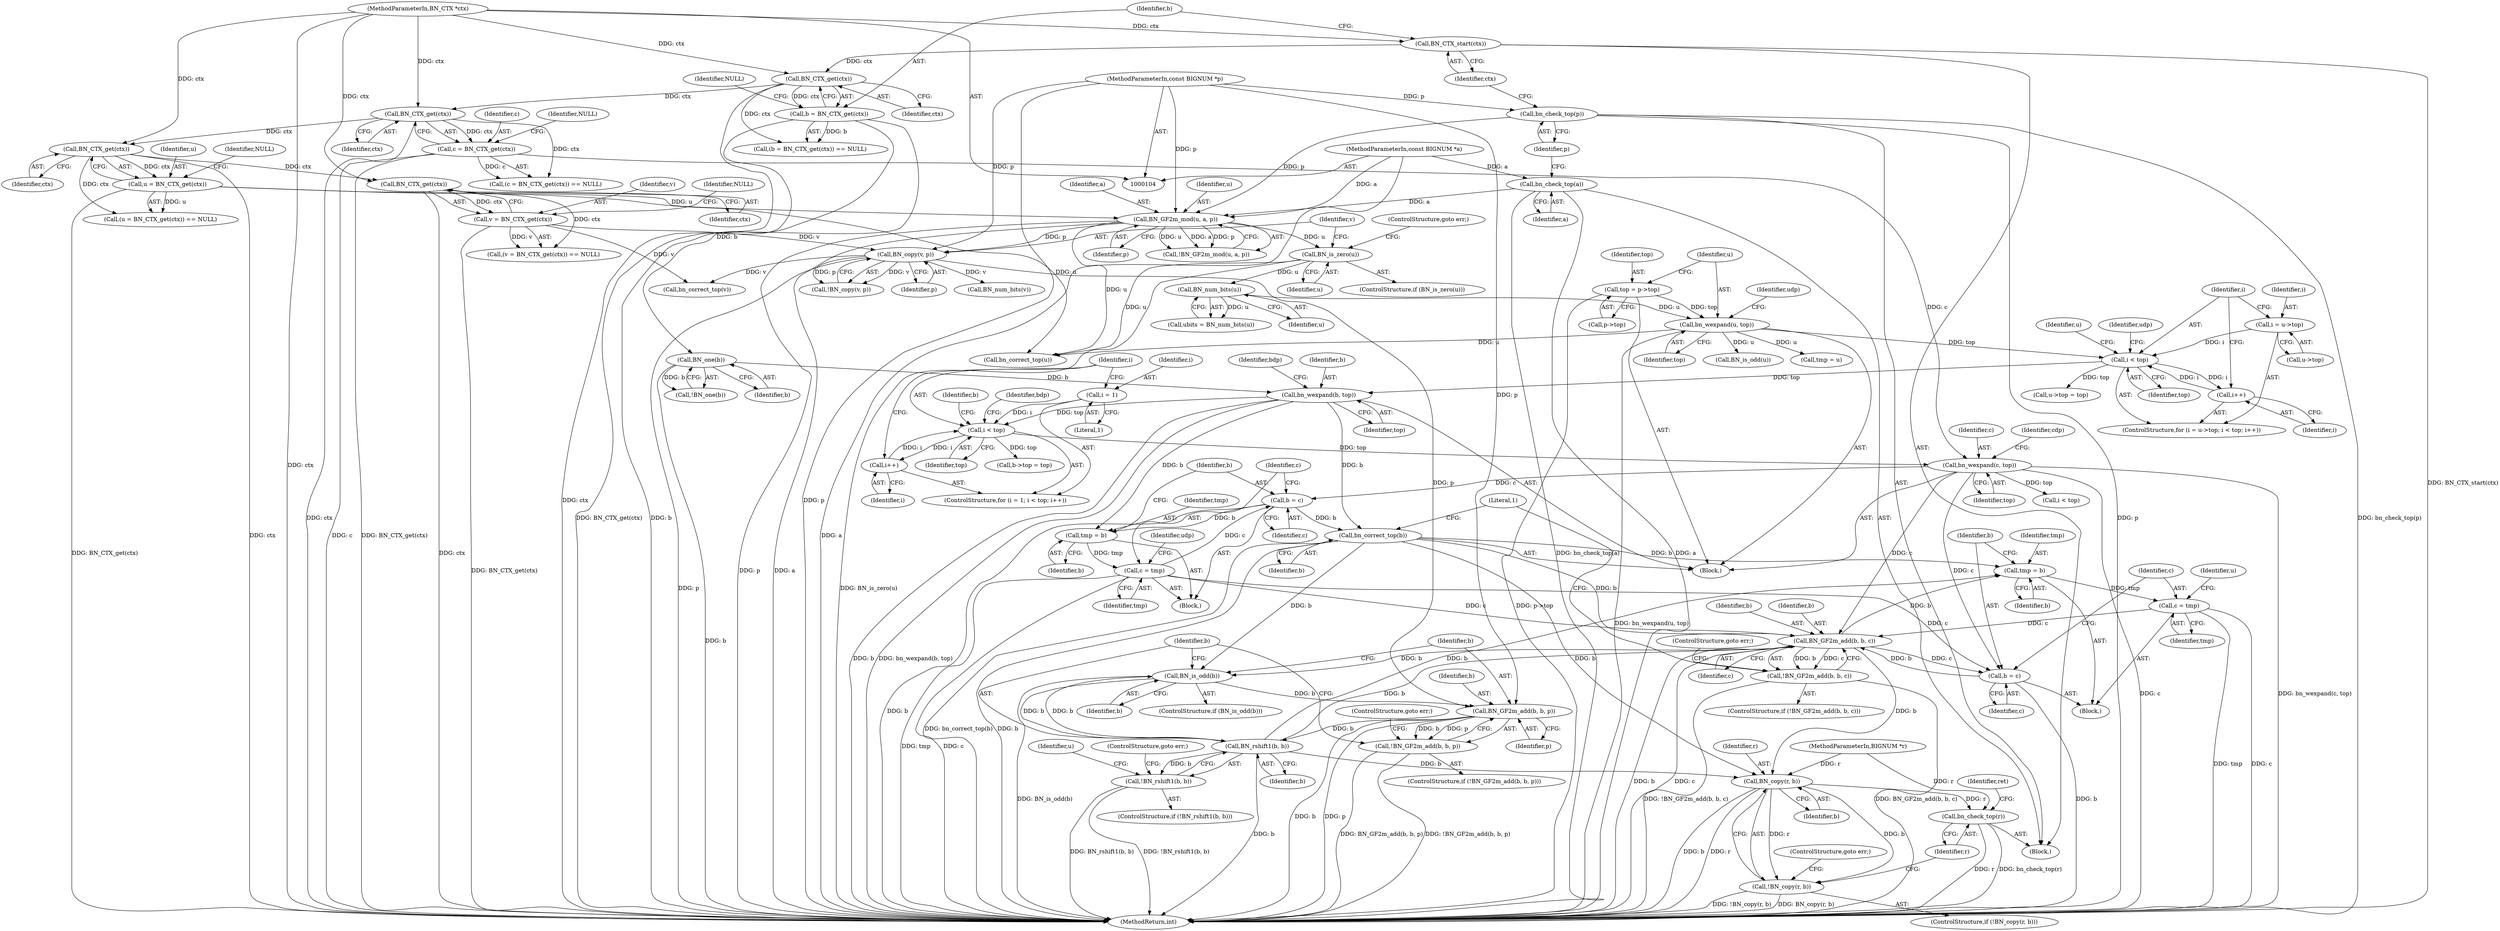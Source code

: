 digraph "0_openssl_4924b37ee01f71ae19c94a8934b80eeb2f677932@pointer" {
"1000621" [label="(Call,tmp = b)"];
"1000639" [label="(Call,BN_GF2m_add(b, b, c))"];
"1000596" [label="(Call,BN_rshift1(b, b))"];
"1000589" [label="(Call,BN_GF2m_add(b, b, p))"];
"1000584" [label="(Call,BN_is_odd(b))"];
"1000563" [label="(Call,bn_correct_top(b))"];
"1000240" [label="(Call,bn_wexpand(b, top))"];
"1000185" [label="(Call,BN_one(b))"];
"1000136" [label="(Call,b = BN_CTX_get(ctx))"];
"1000138" [label="(Call,BN_CTX_get(ctx))"];
"1000132" [label="(Call,BN_CTX_start(ctx))"];
"1000108" [label="(MethodParameterIn,BN_CTX *ctx)"];
"1000225" [label="(Call,i < top)"];
"1000220" [label="(Call,i = u->top)"];
"1000228" [label="(Call,i++)"];
"1000211" [label="(Call,bn_wexpand(u, top))"];
"1000194" [label="(Call,BN_num_bits(u))"];
"1000174" [label="(Call,BN_is_zero(u))"];
"1000168" [label="(Call,BN_GF2m_mod(u, a, p))"];
"1000152" [label="(Call,u = BN_CTX_get(ctx))"];
"1000154" [label="(Call,BN_CTX_get(ctx))"];
"1000146" [label="(Call,BN_CTX_get(ctx))"];
"1000128" [label="(Call,bn_check_top(a))"];
"1000106" [label="(MethodParameterIn,const BIGNUM *a)"];
"1000130" [label="(Call,bn_check_top(p))"];
"1000107" [label="(MethodParameterIn,const BIGNUM *p)"];
"1000202" [label="(Call,top = p->top)"];
"1000483" [label="(Call,b = c)"];
"1000272" [label="(Call,bn_wexpand(c, top))"];
"1000144" [label="(Call,c = BN_CTX_get(ctx))"];
"1000257" [label="(Call,i < top)"];
"1000254" [label="(Call,i = 1)"];
"1000260" [label="(Call,i++)"];
"1000486" [label="(Call,c = tmp)"];
"1000480" [label="(Call,tmp = b)"];
"1000179" [label="(Call,BN_copy(v, p))"];
"1000160" [label="(Call,v = BN_CTX_get(ctx))"];
"1000162" [label="(Call,BN_CTX_get(ctx))"];
"1000624" [label="(Call,b = c)"];
"1000627" [label="(Call,c = tmp)"];
"1000621" [label="(Call,tmp = b)"];
"1000588" [label="(Call,!BN_GF2m_add(b, b, p))"];
"1000595" [label="(Call,!BN_rshift1(b, b))"];
"1000646" [label="(Call,BN_copy(r, b))"];
"1000645" [label="(Call,!BN_copy(r, b))"];
"1000650" [label="(Call,bn_check_top(r))"];
"1000638" [label="(Call,!BN_GF2m_add(b, b, c))"];
"1000564" [label="(Identifier,b)"];
"1000242" [label="(Identifier,top)"];
"1000486" [label="(Call,c = tmp)"];
"1000128" [label="(Call,bn_check_top(a))"];
"1000220" [label="(Call,i = u->top)"];
"1000646" [label="(Call,BN_copy(r, b))"];
"1000258" [label="(Identifier,i)"];
"1000151" [label="(Call,(u = BN_CTX_get(ctx)) == NULL)"];
"1000186" [label="(Identifier,b)"];
"1000257" [label="(Call,i < top)"];
"1000232" [label="(Identifier,udp)"];
"1000273" [label="(Identifier,c)"];
"1000137" [label="(Identifier,b)"];
"1000212" [label="(Identifier,u)"];
"1000487" [label="(Identifier,c)"];
"1000213" [label="(Identifier,top)"];
"1000181" [label="(Identifier,p)"];
"1000219" [label="(ControlStructure,for (i = u->top; i < top; i++))"];
"1000156" [label="(Identifier,NULL)"];
"1000591" [label="(Identifier,b)"];
"1000664" [label="(MethodReturn,int)"];
"1000146" [label="(Call,BN_CTX_get(ctx))"];
"1000211" [label="(Call,bn_wexpand(u, top))"];
"1000178" [label="(Call,!BN_copy(v, p))"];
"1000240" [label="(Call,bn_wexpand(b, top))"];
"1000461" [label="(Block,)"];
"1000162" [label="(Call,BN_CTX_get(ctx))"];
"1000592" [label="(Identifier,p)"];
"1000228" [label="(Call,i++)"];
"1000587" [label="(ControlStructure,if (!BN_GF2m_add(b, b, p)))"];
"1000241" [label="(Identifier,b)"];
"1000195" [label="(Identifier,u)"];
"1000154" [label="(Call,BN_CTX_get(ctx))"];
"1000179" [label="(Call,BN_copy(v, p))"];
"1000585" [label="(Identifier,b)"];
"1000176" [label="(ControlStructure,goto err;)"];
"1000571" [label="(Identifier,u)"];
"1000639" [label="(Call,BN_GF2m_add(b, b, c))"];
"1000132" [label="(Call,BN_CTX_start(ctx))"];
"1000170" [label="(Identifier,a)"];
"1000647" [label="(Identifier,r)"];
"1000145" [label="(Identifier,c)"];
"1000484" [label="(Identifier,b)"];
"1000227" [label="(Identifier,top)"];
"1000144" [label="(Call,c = BN_CTX_get(ctx))"];
"1000637" [label="(ControlStructure,if (!BN_GF2m_add(b, b, c)))"];
"1000597" [label="(Identifier,b)"];
"1000649" [label="(ControlStructure,goto err;)"];
"1000595" [label="(Call,!BN_rshift1(b, b))"];
"1000593" [label="(ControlStructure,goto err;)"];
"1000143" [label="(Call,(c = BN_CTX_get(ctx)) == NULL)"];
"1000256" [label="(Literal,1)"];
"1000167" [label="(Call,!BN_GF2m_mod(u, a, p))"];
"1000215" [label="(Identifier,udp)"];
"1000483" [label="(Call,b = c)"];
"1000653" [label="(Identifier,ret)"];
"1000109" [label="(Block,)"];
"1000171" [label="(Identifier,p)"];
"1000189" [label="(Block,)"];
"1000596" [label="(Call,BN_rshift1(b, b))"];
"1000161" [label="(Identifier,v)"];
"1000626" [label="(Identifier,c)"];
"1000164" [label="(Identifier,NULL)"];
"1000650" [label="(Call,bn_check_top(r))"];
"1000136" [label="(Call,b = BN_CTX_get(ctx))"];
"1000160" [label="(Call,v = BN_CTX_get(ctx))"];
"1000169" [label="(Identifier,u)"];
"1000264" [label="(Identifier,bdp)"];
"1000488" [label="(Identifier,tmp)"];
"1000588" [label="(Call,!BN_GF2m_add(b, b, p))"];
"1000168" [label="(Call,BN_GF2m_mod(u, a, p))"];
"1000244" [label="(Identifier,bdp)"];
"1000272" [label="(Call,bn_wexpand(c, top))"];
"1000226" [label="(Identifier,i)"];
"1000642" [label="(Identifier,c)"];
"1000192" [label="(Call,ubits = BN_num_bits(u))"];
"1000260" [label="(Call,i++)"];
"1000644" [label="(ControlStructure,if (!BN_copy(r, b)))"];
"1000624" [label="(Call,b = c)"];
"1000648" [label="(Identifier,b)"];
"1000482" [label="(Identifier,b)"];
"1000175" [label="(Identifier,u)"];
"1000490" [label="(Identifier,udp)"];
"1000622" [label="(Identifier,tmp)"];
"1000130" [label="(Call,bn_check_top(p))"];
"1000629" [label="(Identifier,tmp)"];
"1000222" [label="(Call,u->top)"];
"1000155" [label="(Identifier,ctx)"];
"1000204" [label="(Call,p->top)"];
"1000485" [label="(Identifier,c)"];
"1000480" [label="(Call,tmp = b)"];
"1000148" [label="(Identifier,NULL)"];
"1000108" [label="(MethodParameterIn,BN_CTX *ctx)"];
"1000147" [label="(Identifier,ctx)"];
"1000621" [label="(Call,tmp = b)"];
"1000611" [label="(Block,)"];
"1000153" [label="(Identifier,u)"];
"1000133" [label="(Identifier,ctx)"];
"1000131" [label="(Identifier,p)"];
"1000107" [label="(MethodParameterIn,const BIGNUM *p)"];
"1000623" [label="(Identifier,b)"];
"1000106" [label="(MethodParameterIn,const BIGNUM *a)"];
"1000563" [label="(Call,bn_correct_top(b))"];
"1000269" [label="(Identifier,b)"];
"1000253" [label="(ControlStructure,for (i = 1; i < top; i++))"];
"1000274" [label="(Identifier,top)"];
"1000174" [label="(Call,BN_is_zero(u))"];
"1000152" [label="(Call,u = BN_CTX_get(ctx))"];
"1000276" [label="(Identifier,cdp)"];
"1000657" [label="(Call,bn_correct_top(u))"];
"1000105" [label="(MethodParameterIn,BIGNUM *r)"];
"1000259" [label="(Identifier,top)"];
"1000254" [label="(Call,i = 1)"];
"1000481" [label="(Identifier,tmp)"];
"1000139" [label="(Identifier,ctx)"];
"1000633" [label="(Identifier,u)"];
"1000221" [label="(Identifier,i)"];
"1000570" [label="(Call,BN_is_odd(u))"];
"1000267" [label="(Call,b->top = top)"];
"1000643" [label="(ControlStructure,goto err;)"];
"1000584" [label="(Call,BN_is_odd(b))"];
"1000627" [label="(Call,c = tmp)"];
"1000194" [label="(Call,BN_num_bits(u))"];
"1000180" [label="(Identifier,v)"];
"1000284" [label="(Call,i < top)"];
"1000225" [label="(Call,i < top)"];
"1000628" [label="(Identifier,c)"];
"1000140" [label="(Identifier,NULL)"];
"1000471" [label="(Call,tmp = u)"];
"1000184" [label="(Call,!BN_one(b))"];
"1000589" [label="(Call,BN_GF2m_add(b, b, p))"];
"1000135" [label="(Call,(b = BN_CTX_get(ctx)) == NULL)"];
"1000138" [label="(Call,BN_CTX_get(ctx))"];
"1000203" [label="(Identifier,top)"];
"1000237" [label="(Identifier,u)"];
"1000129" [label="(Identifier,a)"];
"1000229" [label="(Identifier,i)"];
"1000638" [label="(Call,!BN_GF2m_add(b, b, c))"];
"1000159" [label="(Call,(v = BN_CTX_get(ctx)) == NULL)"];
"1000255" [label="(Identifier,i)"];
"1000659" [label="(Call,bn_correct_top(v))"];
"1000163" [label="(Identifier,ctx)"];
"1000235" [label="(Call,u->top = top)"];
"1000202" [label="(Call,top = p->top)"];
"1000645" [label="(Call,!BN_copy(r, b))"];
"1000625" [label="(Identifier,b)"];
"1000598" [label="(Identifier,b)"];
"1000261" [label="(Identifier,i)"];
"1000599" [label="(ControlStructure,goto err;)"];
"1000173" [label="(ControlStructure,if (BN_is_zero(u)))"];
"1000651" [label="(Identifier,r)"];
"1000640" [label="(Identifier,b)"];
"1000566" [label="(Literal,1)"];
"1000185" [label="(Call,BN_one(b))"];
"1000199" [label="(Call,BN_num_bits(v))"];
"1000583" [label="(ControlStructure,if (BN_is_odd(b)))"];
"1000590" [label="(Identifier,b)"];
"1000641" [label="(Identifier,b)"];
"1000594" [label="(ControlStructure,if (!BN_rshift1(b, b)))"];
"1000621" -> "1000611"  [label="AST: "];
"1000621" -> "1000623"  [label="CFG: "];
"1000622" -> "1000621"  [label="AST: "];
"1000623" -> "1000621"  [label="AST: "];
"1000625" -> "1000621"  [label="CFG: "];
"1000639" -> "1000621"  [label="DDG: b"];
"1000596" -> "1000621"  [label="DDG: b"];
"1000563" -> "1000621"  [label="DDG: b"];
"1000621" -> "1000627"  [label="DDG: tmp"];
"1000639" -> "1000638"  [label="AST: "];
"1000639" -> "1000642"  [label="CFG: "];
"1000640" -> "1000639"  [label="AST: "];
"1000641" -> "1000639"  [label="AST: "];
"1000642" -> "1000639"  [label="AST: "];
"1000638" -> "1000639"  [label="CFG: "];
"1000639" -> "1000664"  [label="DDG: b"];
"1000639" -> "1000664"  [label="DDG: c"];
"1000639" -> "1000584"  [label="DDG: b"];
"1000639" -> "1000624"  [label="DDG: c"];
"1000639" -> "1000638"  [label="DDG: b"];
"1000639" -> "1000638"  [label="DDG: c"];
"1000596" -> "1000639"  [label="DDG: b"];
"1000563" -> "1000639"  [label="DDG: b"];
"1000624" -> "1000639"  [label="DDG: b"];
"1000627" -> "1000639"  [label="DDG: c"];
"1000272" -> "1000639"  [label="DDG: c"];
"1000486" -> "1000639"  [label="DDG: c"];
"1000639" -> "1000646"  [label="DDG: b"];
"1000596" -> "1000595"  [label="AST: "];
"1000596" -> "1000598"  [label="CFG: "];
"1000597" -> "1000596"  [label="AST: "];
"1000598" -> "1000596"  [label="AST: "];
"1000595" -> "1000596"  [label="CFG: "];
"1000596" -> "1000664"  [label="DDG: b"];
"1000596" -> "1000584"  [label="DDG: b"];
"1000596" -> "1000595"  [label="DDG: b"];
"1000589" -> "1000596"  [label="DDG: b"];
"1000584" -> "1000596"  [label="DDG: b"];
"1000596" -> "1000646"  [label="DDG: b"];
"1000589" -> "1000588"  [label="AST: "];
"1000589" -> "1000592"  [label="CFG: "];
"1000590" -> "1000589"  [label="AST: "];
"1000591" -> "1000589"  [label="AST: "];
"1000592" -> "1000589"  [label="AST: "];
"1000588" -> "1000589"  [label="CFG: "];
"1000589" -> "1000664"  [label="DDG: b"];
"1000589" -> "1000664"  [label="DDG: p"];
"1000589" -> "1000588"  [label="DDG: b"];
"1000589" -> "1000588"  [label="DDG: p"];
"1000584" -> "1000589"  [label="DDG: b"];
"1000179" -> "1000589"  [label="DDG: p"];
"1000107" -> "1000589"  [label="DDG: p"];
"1000584" -> "1000583"  [label="AST: "];
"1000584" -> "1000585"  [label="CFG: "];
"1000585" -> "1000584"  [label="AST: "];
"1000590" -> "1000584"  [label="CFG: "];
"1000597" -> "1000584"  [label="CFG: "];
"1000584" -> "1000664"  [label="DDG: BN_is_odd(b)"];
"1000563" -> "1000584"  [label="DDG: b"];
"1000563" -> "1000189"  [label="AST: "];
"1000563" -> "1000564"  [label="CFG: "];
"1000564" -> "1000563"  [label="AST: "];
"1000566" -> "1000563"  [label="CFG: "];
"1000563" -> "1000664"  [label="DDG: bn_correct_top(b)"];
"1000563" -> "1000664"  [label="DDG: b"];
"1000240" -> "1000563"  [label="DDG: b"];
"1000483" -> "1000563"  [label="DDG: b"];
"1000563" -> "1000646"  [label="DDG: b"];
"1000240" -> "1000189"  [label="AST: "];
"1000240" -> "1000242"  [label="CFG: "];
"1000241" -> "1000240"  [label="AST: "];
"1000242" -> "1000240"  [label="AST: "];
"1000244" -> "1000240"  [label="CFG: "];
"1000240" -> "1000664"  [label="DDG: bn_wexpand(b, top)"];
"1000240" -> "1000664"  [label="DDG: b"];
"1000185" -> "1000240"  [label="DDG: b"];
"1000225" -> "1000240"  [label="DDG: top"];
"1000240" -> "1000257"  [label="DDG: top"];
"1000240" -> "1000480"  [label="DDG: b"];
"1000185" -> "1000184"  [label="AST: "];
"1000185" -> "1000186"  [label="CFG: "];
"1000186" -> "1000185"  [label="AST: "];
"1000184" -> "1000185"  [label="CFG: "];
"1000185" -> "1000664"  [label="DDG: b"];
"1000185" -> "1000184"  [label="DDG: b"];
"1000136" -> "1000185"  [label="DDG: b"];
"1000136" -> "1000135"  [label="AST: "];
"1000136" -> "1000138"  [label="CFG: "];
"1000137" -> "1000136"  [label="AST: "];
"1000138" -> "1000136"  [label="AST: "];
"1000140" -> "1000136"  [label="CFG: "];
"1000136" -> "1000664"  [label="DDG: BN_CTX_get(ctx)"];
"1000136" -> "1000664"  [label="DDG: b"];
"1000136" -> "1000135"  [label="DDG: b"];
"1000138" -> "1000136"  [label="DDG: ctx"];
"1000138" -> "1000139"  [label="CFG: "];
"1000139" -> "1000138"  [label="AST: "];
"1000138" -> "1000664"  [label="DDG: ctx"];
"1000138" -> "1000135"  [label="DDG: ctx"];
"1000132" -> "1000138"  [label="DDG: ctx"];
"1000108" -> "1000138"  [label="DDG: ctx"];
"1000138" -> "1000146"  [label="DDG: ctx"];
"1000132" -> "1000109"  [label="AST: "];
"1000132" -> "1000133"  [label="CFG: "];
"1000133" -> "1000132"  [label="AST: "];
"1000137" -> "1000132"  [label="CFG: "];
"1000132" -> "1000664"  [label="DDG: BN_CTX_start(ctx)"];
"1000108" -> "1000132"  [label="DDG: ctx"];
"1000108" -> "1000104"  [label="AST: "];
"1000108" -> "1000664"  [label="DDG: ctx"];
"1000108" -> "1000146"  [label="DDG: ctx"];
"1000108" -> "1000154"  [label="DDG: ctx"];
"1000108" -> "1000162"  [label="DDG: ctx"];
"1000225" -> "1000219"  [label="AST: "];
"1000225" -> "1000227"  [label="CFG: "];
"1000226" -> "1000225"  [label="AST: "];
"1000227" -> "1000225"  [label="AST: "];
"1000232" -> "1000225"  [label="CFG: "];
"1000237" -> "1000225"  [label="CFG: "];
"1000220" -> "1000225"  [label="DDG: i"];
"1000228" -> "1000225"  [label="DDG: i"];
"1000211" -> "1000225"  [label="DDG: top"];
"1000225" -> "1000228"  [label="DDG: i"];
"1000225" -> "1000235"  [label="DDG: top"];
"1000220" -> "1000219"  [label="AST: "];
"1000220" -> "1000222"  [label="CFG: "];
"1000221" -> "1000220"  [label="AST: "];
"1000222" -> "1000220"  [label="AST: "];
"1000226" -> "1000220"  [label="CFG: "];
"1000228" -> "1000219"  [label="AST: "];
"1000228" -> "1000229"  [label="CFG: "];
"1000229" -> "1000228"  [label="AST: "];
"1000226" -> "1000228"  [label="CFG: "];
"1000211" -> "1000189"  [label="AST: "];
"1000211" -> "1000213"  [label="CFG: "];
"1000212" -> "1000211"  [label="AST: "];
"1000213" -> "1000211"  [label="AST: "];
"1000215" -> "1000211"  [label="CFG: "];
"1000211" -> "1000664"  [label="DDG: bn_wexpand(u, top)"];
"1000194" -> "1000211"  [label="DDG: u"];
"1000202" -> "1000211"  [label="DDG: top"];
"1000211" -> "1000471"  [label="DDG: u"];
"1000211" -> "1000570"  [label="DDG: u"];
"1000211" -> "1000657"  [label="DDG: u"];
"1000194" -> "1000192"  [label="AST: "];
"1000194" -> "1000195"  [label="CFG: "];
"1000195" -> "1000194"  [label="AST: "];
"1000192" -> "1000194"  [label="CFG: "];
"1000194" -> "1000192"  [label="DDG: u"];
"1000174" -> "1000194"  [label="DDG: u"];
"1000174" -> "1000173"  [label="AST: "];
"1000174" -> "1000175"  [label="CFG: "];
"1000175" -> "1000174"  [label="AST: "];
"1000176" -> "1000174"  [label="CFG: "];
"1000180" -> "1000174"  [label="CFG: "];
"1000174" -> "1000664"  [label="DDG: BN_is_zero(u)"];
"1000168" -> "1000174"  [label="DDG: u"];
"1000174" -> "1000657"  [label="DDG: u"];
"1000168" -> "1000167"  [label="AST: "];
"1000168" -> "1000171"  [label="CFG: "];
"1000169" -> "1000168"  [label="AST: "];
"1000170" -> "1000168"  [label="AST: "];
"1000171" -> "1000168"  [label="AST: "];
"1000167" -> "1000168"  [label="CFG: "];
"1000168" -> "1000664"  [label="DDG: p"];
"1000168" -> "1000664"  [label="DDG: a"];
"1000168" -> "1000167"  [label="DDG: u"];
"1000168" -> "1000167"  [label="DDG: a"];
"1000168" -> "1000167"  [label="DDG: p"];
"1000152" -> "1000168"  [label="DDG: u"];
"1000128" -> "1000168"  [label="DDG: a"];
"1000106" -> "1000168"  [label="DDG: a"];
"1000130" -> "1000168"  [label="DDG: p"];
"1000107" -> "1000168"  [label="DDG: p"];
"1000168" -> "1000179"  [label="DDG: p"];
"1000168" -> "1000657"  [label="DDG: u"];
"1000152" -> "1000151"  [label="AST: "];
"1000152" -> "1000154"  [label="CFG: "];
"1000153" -> "1000152"  [label="AST: "];
"1000154" -> "1000152"  [label="AST: "];
"1000156" -> "1000152"  [label="CFG: "];
"1000152" -> "1000664"  [label="DDG: BN_CTX_get(ctx)"];
"1000152" -> "1000151"  [label="DDG: u"];
"1000154" -> "1000152"  [label="DDG: ctx"];
"1000152" -> "1000657"  [label="DDG: u"];
"1000154" -> "1000155"  [label="CFG: "];
"1000155" -> "1000154"  [label="AST: "];
"1000154" -> "1000664"  [label="DDG: ctx"];
"1000154" -> "1000151"  [label="DDG: ctx"];
"1000146" -> "1000154"  [label="DDG: ctx"];
"1000154" -> "1000162"  [label="DDG: ctx"];
"1000146" -> "1000144"  [label="AST: "];
"1000146" -> "1000147"  [label="CFG: "];
"1000147" -> "1000146"  [label="AST: "];
"1000144" -> "1000146"  [label="CFG: "];
"1000146" -> "1000664"  [label="DDG: ctx"];
"1000146" -> "1000143"  [label="DDG: ctx"];
"1000146" -> "1000144"  [label="DDG: ctx"];
"1000128" -> "1000109"  [label="AST: "];
"1000128" -> "1000129"  [label="CFG: "];
"1000129" -> "1000128"  [label="AST: "];
"1000131" -> "1000128"  [label="CFG: "];
"1000128" -> "1000664"  [label="DDG: a"];
"1000128" -> "1000664"  [label="DDG: bn_check_top(a)"];
"1000106" -> "1000128"  [label="DDG: a"];
"1000106" -> "1000104"  [label="AST: "];
"1000106" -> "1000664"  [label="DDG: a"];
"1000130" -> "1000109"  [label="AST: "];
"1000130" -> "1000131"  [label="CFG: "];
"1000131" -> "1000130"  [label="AST: "];
"1000133" -> "1000130"  [label="CFG: "];
"1000130" -> "1000664"  [label="DDG: bn_check_top(p)"];
"1000130" -> "1000664"  [label="DDG: p"];
"1000107" -> "1000130"  [label="DDG: p"];
"1000107" -> "1000104"  [label="AST: "];
"1000107" -> "1000664"  [label="DDG: p"];
"1000107" -> "1000179"  [label="DDG: p"];
"1000202" -> "1000189"  [label="AST: "];
"1000202" -> "1000204"  [label="CFG: "];
"1000203" -> "1000202"  [label="AST: "];
"1000204" -> "1000202"  [label="AST: "];
"1000212" -> "1000202"  [label="CFG: "];
"1000202" -> "1000664"  [label="DDG: p->top"];
"1000483" -> "1000461"  [label="AST: "];
"1000483" -> "1000485"  [label="CFG: "];
"1000484" -> "1000483"  [label="AST: "];
"1000485" -> "1000483"  [label="AST: "];
"1000487" -> "1000483"  [label="CFG: "];
"1000483" -> "1000664"  [label="DDG: b"];
"1000483" -> "1000480"  [label="DDG: b"];
"1000272" -> "1000483"  [label="DDG: c"];
"1000486" -> "1000483"  [label="DDG: c"];
"1000272" -> "1000189"  [label="AST: "];
"1000272" -> "1000274"  [label="CFG: "];
"1000273" -> "1000272"  [label="AST: "];
"1000274" -> "1000272"  [label="AST: "];
"1000276" -> "1000272"  [label="CFG: "];
"1000272" -> "1000664"  [label="DDG: c"];
"1000272" -> "1000664"  [label="DDG: bn_wexpand(c, top)"];
"1000144" -> "1000272"  [label="DDG: c"];
"1000257" -> "1000272"  [label="DDG: top"];
"1000272" -> "1000284"  [label="DDG: top"];
"1000272" -> "1000624"  [label="DDG: c"];
"1000144" -> "1000143"  [label="AST: "];
"1000145" -> "1000144"  [label="AST: "];
"1000148" -> "1000144"  [label="CFG: "];
"1000144" -> "1000664"  [label="DDG: c"];
"1000144" -> "1000664"  [label="DDG: BN_CTX_get(ctx)"];
"1000144" -> "1000143"  [label="DDG: c"];
"1000257" -> "1000253"  [label="AST: "];
"1000257" -> "1000259"  [label="CFG: "];
"1000258" -> "1000257"  [label="AST: "];
"1000259" -> "1000257"  [label="AST: "];
"1000264" -> "1000257"  [label="CFG: "];
"1000269" -> "1000257"  [label="CFG: "];
"1000254" -> "1000257"  [label="DDG: i"];
"1000260" -> "1000257"  [label="DDG: i"];
"1000257" -> "1000260"  [label="DDG: i"];
"1000257" -> "1000267"  [label="DDG: top"];
"1000254" -> "1000253"  [label="AST: "];
"1000254" -> "1000256"  [label="CFG: "];
"1000255" -> "1000254"  [label="AST: "];
"1000256" -> "1000254"  [label="AST: "];
"1000258" -> "1000254"  [label="CFG: "];
"1000260" -> "1000253"  [label="AST: "];
"1000260" -> "1000261"  [label="CFG: "];
"1000261" -> "1000260"  [label="AST: "];
"1000258" -> "1000260"  [label="CFG: "];
"1000486" -> "1000461"  [label="AST: "];
"1000486" -> "1000488"  [label="CFG: "];
"1000487" -> "1000486"  [label="AST: "];
"1000488" -> "1000486"  [label="AST: "];
"1000490" -> "1000486"  [label="CFG: "];
"1000486" -> "1000664"  [label="DDG: tmp"];
"1000486" -> "1000664"  [label="DDG: c"];
"1000480" -> "1000486"  [label="DDG: tmp"];
"1000486" -> "1000624"  [label="DDG: c"];
"1000480" -> "1000461"  [label="AST: "];
"1000480" -> "1000482"  [label="CFG: "];
"1000481" -> "1000480"  [label="AST: "];
"1000482" -> "1000480"  [label="AST: "];
"1000484" -> "1000480"  [label="CFG: "];
"1000179" -> "1000178"  [label="AST: "];
"1000179" -> "1000181"  [label="CFG: "];
"1000180" -> "1000179"  [label="AST: "];
"1000181" -> "1000179"  [label="AST: "];
"1000178" -> "1000179"  [label="CFG: "];
"1000179" -> "1000664"  [label="DDG: p"];
"1000179" -> "1000178"  [label="DDG: v"];
"1000179" -> "1000178"  [label="DDG: p"];
"1000160" -> "1000179"  [label="DDG: v"];
"1000179" -> "1000199"  [label="DDG: v"];
"1000179" -> "1000659"  [label="DDG: v"];
"1000160" -> "1000159"  [label="AST: "];
"1000160" -> "1000162"  [label="CFG: "];
"1000161" -> "1000160"  [label="AST: "];
"1000162" -> "1000160"  [label="AST: "];
"1000164" -> "1000160"  [label="CFG: "];
"1000160" -> "1000664"  [label="DDG: BN_CTX_get(ctx)"];
"1000160" -> "1000159"  [label="DDG: v"];
"1000162" -> "1000160"  [label="DDG: ctx"];
"1000160" -> "1000659"  [label="DDG: v"];
"1000162" -> "1000163"  [label="CFG: "];
"1000163" -> "1000162"  [label="AST: "];
"1000162" -> "1000664"  [label="DDG: ctx"];
"1000162" -> "1000159"  [label="DDG: ctx"];
"1000624" -> "1000611"  [label="AST: "];
"1000624" -> "1000626"  [label="CFG: "];
"1000625" -> "1000624"  [label="AST: "];
"1000626" -> "1000624"  [label="AST: "];
"1000628" -> "1000624"  [label="CFG: "];
"1000624" -> "1000664"  [label="DDG: b"];
"1000627" -> "1000611"  [label="AST: "];
"1000627" -> "1000629"  [label="CFG: "];
"1000628" -> "1000627"  [label="AST: "];
"1000629" -> "1000627"  [label="AST: "];
"1000633" -> "1000627"  [label="CFG: "];
"1000627" -> "1000664"  [label="DDG: tmp"];
"1000627" -> "1000664"  [label="DDG: c"];
"1000588" -> "1000587"  [label="AST: "];
"1000593" -> "1000588"  [label="CFG: "];
"1000597" -> "1000588"  [label="CFG: "];
"1000588" -> "1000664"  [label="DDG: BN_GF2m_add(b, b, p)"];
"1000588" -> "1000664"  [label="DDG: !BN_GF2m_add(b, b, p)"];
"1000595" -> "1000594"  [label="AST: "];
"1000571" -> "1000595"  [label="CFG: "];
"1000599" -> "1000595"  [label="CFG: "];
"1000595" -> "1000664"  [label="DDG: !BN_rshift1(b, b)"];
"1000595" -> "1000664"  [label="DDG: BN_rshift1(b, b)"];
"1000646" -> "1000645"  [label="AST: "];
"1000646" -> "1000648"  [label="CFG: "];
"1000647" -> "1000646"  [label="AST: "];
"1000648" -> "1000646"  [label="AST: "];
"1000645" -> "1000646"  [label="CFG: "];
"1000646" -> "1000664"  [label="DDG: r"];
"1000646" -> "1000664"  [label="DDG: b"];
"1000646" -> "1000645"  [label="DDG: r"];
"1000646" -> "1000645"  [label="DDG: b"];
"1000105" -> "1000646"  [label="DDG: r"];
"1000646" -> "1000650"  [label="DDG: r"];
"1000645" -> "1000644"  [label="AST: "];
"1000649" -> "1000645"  [label="CFG: "];
"1000651" -> "1000645"  [label="CFG: "];
"1000645" -> "1000664"  [label="DDG: BN_copy(r, b)"];
"1000645" -> "1000664"  [label="DDG: !BN_copy(r, b)"];
"1000650" -> "1000109"  [label="AST: "];
"1000650" -> "1000651"  [label="CFG: "];
"1000651" -> "1000650"  [label="AST: "];
"1000653" -> "1000650"  [label="CFG: "];
"1000650" -> "1000664"  [label="DDG: bn_check_top(r)"];
"1000650" -> "1000664"  [label="DDG: r"];
"1000105" -> "1000650"  [label="DDG: r"];
"1000638" -> "1000637"  [label="AST: "];
"1000566" -> "1000638"  [label="CFG: "];
"1000643" -> "1000638"  [label="CFG: "];
"1000638" -> "1000664"  [label="DDG: !BN_GF2m_add(b, b, c)"];
"1000638" -> "1000664"  [label="DDG: BN_GF2m_add(b, b, c)"];
}
